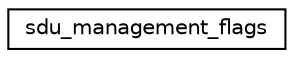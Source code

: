 digraph "Graphical Class Hierarchy"
{
 // LATEX_PDF_SIZE
  edge [fontname="Helvetica",fontsize="10",labelfontname="Helvetica",labelfontsize="10"];
  node [fontname="Helvetica",fontsize="10",shape=record];
  rankdir="LR";
  Node0 [label="sdu_management_flags",height=0.2,width=0.4,color="black", fillcolor="white", style="filled",URL="$structsdu__management__flags.html",tooltip=" "];
}
